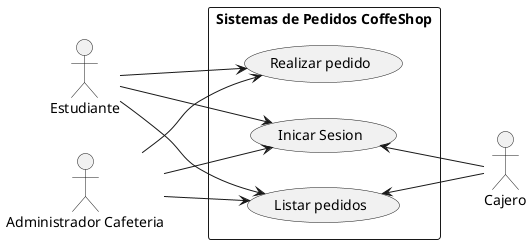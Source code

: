 @startuml casosusocoffeeshop
left to right direction
actor "Estudiante" as est
actor "Administrador Cafeteria" as admin
actor "Cajero" as cajero


rectangle "Sistemas de Pedidos CoffeShop"{
    usecase "Inicar Sesion" as UC1
    usecase "Realizar pedido" as UC2
    usecase "Listar pedidos" as UC3
    
}

est --> UC1
est --> UC2
est --> UC3
admin --> UC1
admin --> UC2
admin --> UC3
UC1 <-- cajero 
UC3 <-- cajero 





@enduml